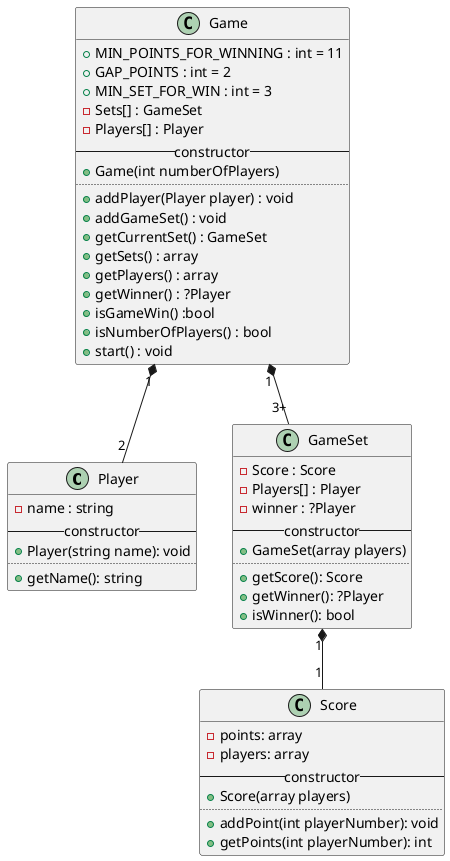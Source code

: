 @startuml classes

class Player {
    -name : string
    -- constructor --
    + Player(string name): void
    ..
    + getName(): string
}

class Game {
    + MIN_POINTS_FOR_WINNING : int = 11
    + GAP_POINTS : int = 2
    + MIN_SET_FOR_WIN : int = 3
    - Sets[] : GameSet
    - Players[] : Player
    -- constructor --
    + Game(int numberOfPlayers)
    ..
    + addPlayer(Player player) : void
    + addGameSet() : void
    + getCurrentSet() : GameSet
    + getSets() : array
    + getPlayers() : array
    + getWinner() : ?Player
    + isGameWin() :bool
    + isNumberOfPlayers() : bool
    + start() : void
}

class GameSet {
    -Score : Score
    -Players[] : Player
    -winner : ?Player
    -- constructor --
    +GameSet(array players)
    ..
    +getScore(): Score
    +getWinner(): ?Player
    +isWinner(): bool
}

class Score {
    -points: array
    -players: array
    -- constructor --
    +Score(array players)
    ..
    +addPoint(int playerNumber): void
    +getPoints(int playerNumber): int
}

'Player "2"-*"1" Game
Game "1"*--"2" Player
Game "1"*--"3+" GameSet 
GameSet "1"*--"1" Score
@enduml